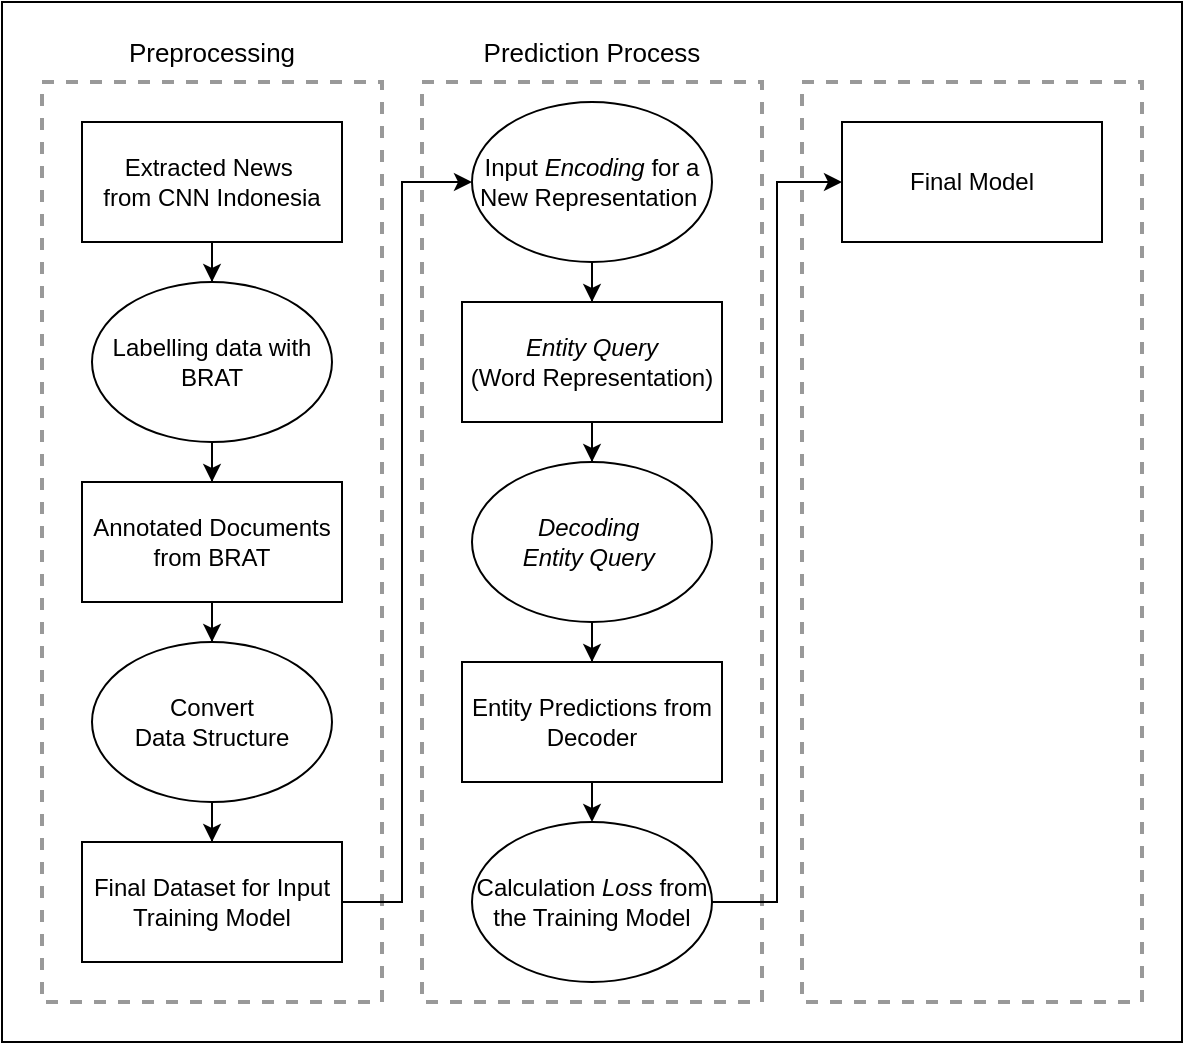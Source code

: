 <mxfile version="18.0.2" type="device"><diagram id="URCJNokMyizEoG-2Pjee" name="Page-1"><mxGraphModel dx="1059" dy="1770" grid="1" gridSize="10" guides="1" tooltips="1" connect="1" arrows="1" fold="1" page="1" pageScale="1" pageWidth="850" pageHeight="1100" math="0" shadow="0"><root><mxCell id="0"/><mxCell id="1" parent="0"/><mxCell id="Uwzy4m9ClbaXB_9HA1U4-29" value="" style="rounded=0;whiteSpace=wrap;html=1;strokeWidth=1;" parent="1" vertex="1"><mxGeometry x="20" y="-1090" width="590" height="520" as="geometry"/></mxCell><mxCell id="Uwzy4m9ClbaXB_9HA1U4-23" value="" style="rounded=0;whiteSpace=wrap;html=1;dashed=1;fillColor=none;strokeWidth=2;opacity=40;" parent="1" vertex="1"><mxGeometry x="420" y="-1050" width="170" height="460" as="geometry"/></mxCell><mxCell id="Uwzy4m9ClbaXB_9HA1U4-20" value="" style="rounded=0;whiteSpace=wrap;html=1;dashed=1;fillColor=none;strokeWidth=2;opacity=40;" parent="1" vertex="1"><mxGeometry x="40" y="-1050" width="170" height="460" as="geometry"/></mxCell><mxCell id="Uwzy4m9ClbaXB_9HA1U4-22" value="" style="rounded=0;whiteSpace=wrap;html=1;dashed=1;fillColor=none;strokeWidth=2;opacity=40;" parent="1" vertex="1"><mxGeometry x="230" y="-1050" width="170" height="460" as="geometry"/></mxCell><mxCell id="Uwzy4m9ClbaXB_9HA1U4-8" value="" style="edgeStyle=orthogonalEdgeStyle;rounded=0;orthogonalLoop=1;jettySize=auto;html=1;" parent="1" source="Uwzy4m9ClbaXB_9HA1U4-1" target="Uwzy4m9ClbaXB_9HA1U4-2" edge="1"><mxGeometry relative="1" as="geometry"/></mxCell><mxCell id="Uwzy4m9ClbaXB_9HA1U4-1" value="Extracted News&amp;nbsp;&lt;br&gt;from CNN Indonesia" style="rounded=0;whiteSpace=wrap;html=1;" parent="1" vertex="1"><mxGeometry x="60" y="-1030" width="130" height="60" as="geometry"/></mxCell><mxCell id="Uwzy4m9ClbaXB_9HA1U4-9" value="" style="edgeStyle=orthogonalEdgeStyle;rounded=0;orthogonalLoop=1;jettySize=auto;html=1;" parent="1" source="Uwzy4m9ClbaXB_9HA1U4-2" target="Uwzy4m9ClbaXB_9HA1U4-3" edge="1"><mxGeometry relative="1" as="geometry"/></mxCell><mxCell id="Uwzy4m9ClbaXB_9HA1U4-2" value="Labelling data with BRAT" style="ellipse;whiteSpace=wrap;html=1;" parent="1" vertex="1"><mxGeometry x="65" y="-950" width="120" height="80" as="geometry"/></mxCell><mxCell id="Uwzy4m9ClbaXB_9HA1U4-10" value="" style="edgeStyle=orthogonalEdgeStyle;rounded=0;orthogonalLoop=1;jettySize=auto;html=1;" parent="1" source="Uwzy4m9ClbaXB_9HA1U4-3" target="Uwzy4m9ClbaXB_9HA1U4-4" edge="1"><mxGeometry relative="1" as="geometry"/></mxCell><mxCell id="Uwzy4m9ClbaXB_9HA1U4-3" value="Annotated Documents from BRAT" style="rounded=0;whiteSpace=wrap;html=1;" parent="1" vertex="1"><mxGeometry x="60" y="-850" width="130" height="60" as="geometry"/></mxCell><mxCell id="Uwzy4m9ClbaXB_9HA1U4-11" value="" style="edgeStyle=orthogonalEdgeStyle;rounded=0;orthogonalLoop=1;jettySize=auto;html=1;" parent="1" source="Uwzy4m9ClbaXB_9HA1U4-4" target="Uwzy4m9ClbaXB_9HA1U4-5" edge="1"><mxGeometry relative="1" as="geometry"/></mxCell><mxCell id="Uwzy4m9ClbaXB_9HA1U4-4" value="Convert&lt;br&gt;Data Structure" style="ellipse;whiteSpace=wrap;html=1;" parent="1" vertex="1"><mxGeometry x="65" y="-770" width="120" height="80" as="geometry"/></mxCell><mxCell id="Uwzy4m9ClbaXB_9HA1U4-12" style="edgeStyle=orthogonalEdgeStyle;rounded=0;orthogonalLoop=1;jettySize=auto;html=1;entryX=0;entryY=0.5;entryDx=0;entryDy=0;" parent="1" source="Uwzy4m9ClbaXB_9HA1U4-5" target="Uwzy4m9ClbaXB_9HA1U4-6" edge="1"><mxGeometry relative="1" as="geometry"><Array as="points"><mxPoint x="220" y="-640"/><mxPoint x="220" y="-1000"/></Array></mxGeometry></mxCell><mxCell id="Uwzy4m9ClbaXB_9HA1U4-5" value="Final Dataset for Input Training Model" style="rounded=0;whiteSpace=wrap;html=1;" parent="1" vertex="1"><mxGeometry x="60" y="-670" width="130" height="60" as="geometry"/></mxCell><mxCell id="Uwzy4m9ClbaXB_9HA1U4-13" value="" style="edgeStyle=orthogonalEdgeStyle;rounded=0;orthogonalLoop=1;jettySize=auto;html=1;" parent="1" source="Uwzy4m9ClbaXB_9HA1U4-6" target="Uwzy4m9ClbaXB_9HA1U4-7" edge="1"><mxGeometry relative="1" as="geometry"/></mxCell><mxCell id="Uwzy4m9ClbaXB_9HA1U4-6" value="Input&amp;nbsp;&lt;i&gt;Encoding &lt;/i&gt;for a New Representation&amp;nbsp;" style="ellipse;whiteSpace=wrap;html=1;" parent="1" vertex="1"><mxGeometry x="255" y="-1040" width="120" height="80" as="geometry"/></mxCell><mxCell id="Uwzy4m9ClbaXB_9HA1U4-17" value="" style="edgeStyle=orthogonalEdgeStyle;rounded=0;orthogonalLoop=1;jettySize=auto;html=1;" parent="1" source="Uwzy4m9ClbaXB_9HA1U4-7" target="Uwzy4m9ClbaXB_9HA1U4-14" edge="1"><mxGeometry relative="1" as="geometry"/></mxCell><mxCell id="Uwzy4m9ClbaXB_9HA1U4-7" value="&lt;i&gt;Entity Query&lt;/i&gt;&lt;br&gt;(Word Representation)" style="rounded=0;whiteSpace=wrap;html=1;" parent="1" vertex="1"><mxGeometry x="250" y="-940" width="130" height="60" as="geometry"/></mxCell><mxCell id="Uwzy4m9ClbaXB_9HA1U4-16" value="" style="edgeStyle=orthogonalEdgeStyle;rounded=0;orthogonalLoop=1;jettySize=auto;html=1;" parent="1" source="Uwzy4m9ClbaXB_9HA1U4-14" target="Uwzy4m9ClbaXB_9HA1U4-15" edge="1"><mxGeometry relative="1" as="geometry"/></mxCell><mxCell id="Uwzy4m9ClbaXB_9HA1U4-14" value="&lt;i&gt;Decoding&lt;/i&gt;&amp;nbsp;&lt;br&gt;&lt;i&gt;Entity Query&amp;nbsp;&lt;/i&gt;" style="ellipse;whiteSpace=wrap;html=1;" parent="1" vertex="1"><mxGeometry x="255" y="-860" width="120" height="80" as="geometry"/></mxCell><mxCell id="Uwzy4m9ClbaXB_9HA1U4-19" style="edgeStyle=orthogonalEdgeStyle;rounded=0;orthogonalLoop=1;jettySize=auto;html=1;entryX=0.5;entryY=0;entryDx=0;entryDy=0;exitX=0.5;exitY=1;exitDx=0;exitDy=0;" parent="1" source="Uwzy4m9ClbaXB_9HA1U4-15" target="Uwzy4m9ClbaXB_9HA1U4-18" edge="1"><mxGeometry relative="1" as="geometry"><Array as="points"/></mxGeometry></mxCell><mxCell id="Uwzy4m9ClbaXB_9HA1U4-15" value="Entity Predictions from Decoder" style="rounded=0;whiteSpace=wrap;html=1;" parent="1" vertex="1"><mxGeometry x="250" y="-760" width="130" height="60" as="geometry"/></mxCell><mxCell id="Uwzy4m9ClbaXB_9HA1U4-26" value="" style="edgeStyle=orthogonalEdgeStyle;rounded=0;orthogonalLoop=1;jettySize=auto;html=1;entryX=0;entryY=0.5;entryDx=0;entryDy=0;" parent="1" source="Uwzy4m9ClbaXB_9HA1U4-18" target="Uwzy4m9ClbaXB_9HA1U4-25" edge="1"><mxGeometry relative="1" as="geometry"/></mxCell><mxCell id="Uwzy4m9ClbaXB_9HA1U4-18" value="Calculation&amp;nbsp;&lt;i&gt;Loss&lt;/i&gt;&amp;nbsp;from the Training Model" style="ellipse;whiteSpace=wrap;html=1;" parent="1" vertex="1"><mxGeometry x="255" y="-680" width="120" height="80" as="geometry"/></mxCell><mxCell id="Uwzy4m9ClbaXB_9HA1U4-25" value="Final Model" style="rounded=0;whiteSpace=wrap;html=1;" parent="1" vertex="1"><mxGeometry x="440" y="-1030" width="130" height="60" as="geometry"/></mxCell><mxCell id="Uwzy4m9ClbaXB_9HA1U4-30" value="Preprocessing" style="text;html=1;strokeColor=none;fillColor=none;align=center;verticalAlign=middle;whiteSpace=wrap;rounded=0;fontSize=13;" parent="1" vertex="1"><mxGeometry x="40" y="-1080" width="170" height="30" as="geometry"/></mxCell><mxCell id="Uwzy4m9ClbaXB_9HA1U4-31" value="Prediction Process" style="text;html=1;strokeColor=none;fillColor=none;align=center;verticalAlign=middle;whiteSpace=wrap;rounded=0;fontSize=13;" parent="1" vertex="1"><mxGeometry x="230" y="-1080" width="170" height="30" as="geometry"/></mxCell><mxCell id="Uwzy4m9ClbaXB_9HA1U4-32" value="Proses Postprocess" style="text;html=1;align=center;verticalAlign=middle;whiteSpace=wrap;rounded=0;fontSize=13;fontColor=#FFFFFF;" parent="1" vertex="1"><mxGeometry x="420" y="-1080" width="130" height="30" as="geometry"/></mxCell></root></mxGraphModel></diagram></mxfile>